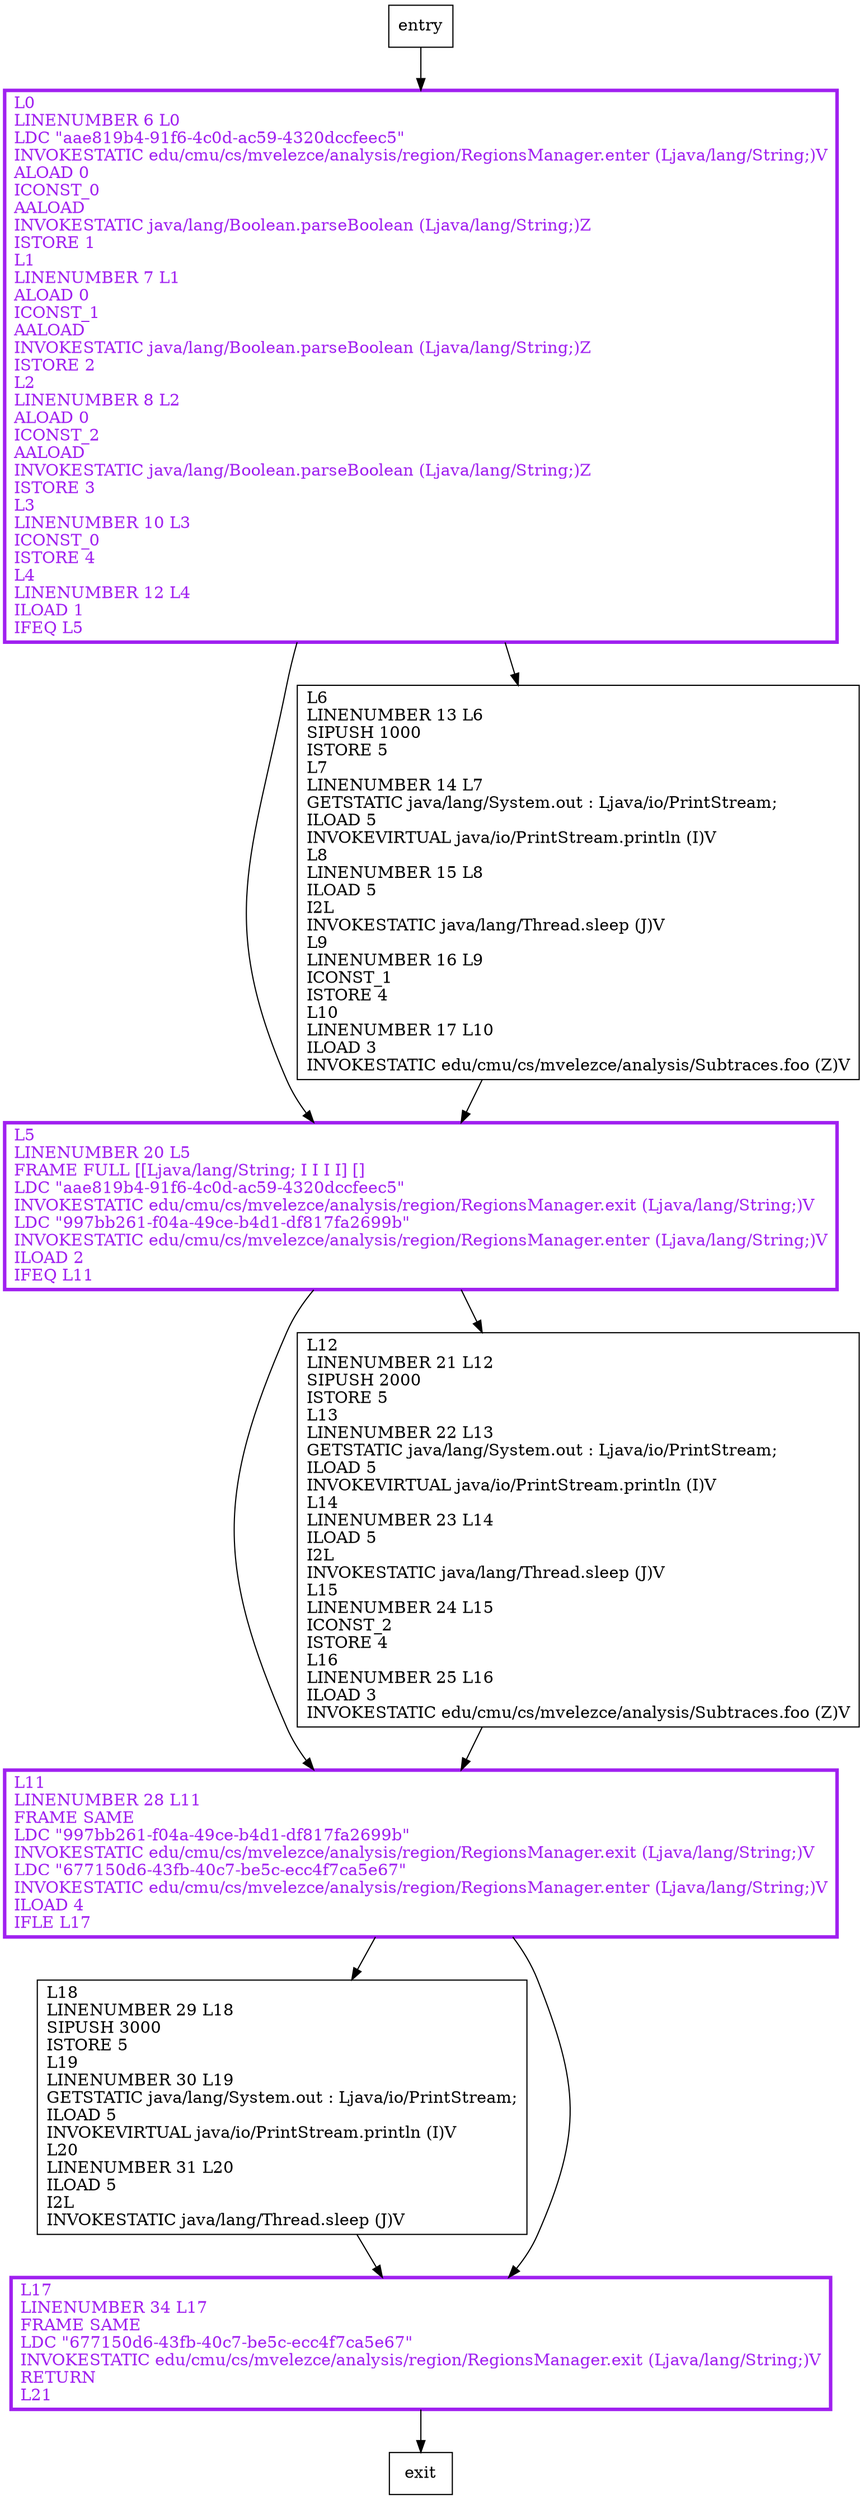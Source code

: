 digraph main {
node [shape=record];
1628800110 [label="L0\lLINENUMBER 6 L0\lLDC \"aae819b4-91f6-4c0d-ac59-4320dccfeec5\"\lINVOKESTATIC edu/cmu/cs/mvelezce/analysis/region/RegionsManager.enter (Ljava/lang/String;)V\lALOAD 0\lICONST_0\lAALOAD\lINVOKESTATIC java/lang/Boolean.parseBoolean (Ljava/lang/String;)Z\lISTORE 1\lL1\lLINENUMBER 7 L1\lALOAD 0\lICONST_1\lAALOAD\lINVOKESTATIC java/lang/Boolean.parseBoolean (Ljava/lang/String;)Z\lISTORE 2\lL2\lLINENUMBER 8 L2\lALOAD 0\lICONST_2\lAALOAD\lINVOKESTATIC java/lang/Boolean.parseBoolean (Ljava/lang/String;)Z\lISTORE 3\lL3\lLINENUMBER 10 L3\lICONST_0\lISTORE 4\lL4\lLINENUMBER 12 L4\lILOAD 1\lIFEQ L5\l"];
468456841 [label="L5\lLINENUMBER 20 L5\lFRAME FULL [[Ljava/lang/String; I I I I] []\lLDC \"aae819b4-91f6-4c0d-ac59-4320dccfeec5\"\lINVOKESTATIC edu/cmu/cs/mvelezce/analysis/region/RegionsManager.exit (Ljava/lang/String;)V\lLDC \"997bb261-f04a-49ce-b4d1-df817fa2699b\"\lINVOKESTATIC edu/cmu/cs/mvelezce/analysis/region/RegionsManager.enter (Ljava/lang/String;)V\lILOAD 2\lIFEQ L11\l"];
580507907 [label="L18\lLINENUMBER 29 L18\lSIPUSH 3000\lISTORE 5\lL19\lLINENUMBER 30 L19\lGETSTATIC java/lang/System.out : Ljava/io/PrintStream;\lILOAD 5\lINVOKEVIRTUAL java/io/PrintStream.println (I)V\lL20\lLINENUMBER 31 L20\lILOAD 5\lI2L\lINVOKESTATIC java/lang/Thread.sleep (J)V\l"];
341381090 [label="L11\lLINENUMBER 28 L11\lFRAME SAME\lLDC \"997bb261-f04a-49ce-b4d1-df817fa2699b\"\lINVOKESTATIC edu/cmu/cs/mvelezce/analysis/region/RegionsManager.exit (Ljava/lang/String;)V\lLDC \"677150d6-43fb-40c7-be5c-ecc4f7ca5e67\"\lINVOKESTATIC edu/cmu/cs/mvelezce/analysis/region/RegionsManager.enter (Ljava/lang/String;)V\lILOAD 4\lIFLE L17\l"];
1475395523 [label="L6\lLINENUMBER 13 L6\lSIPUSH 1000\lISTORE 5\lL7\lLINENUMBER 14 L7\lGETSTATIC java/lang/System.out : Ljava/io/PrintStream;\lILOAD 5\lINVOKEVIRTUAL java/io/PrintStream.println (I)V\lL8\lLINENUMBER 15 L8\lILOAD 5\lI2L\lINVOKESTATIC java/lang/Thread.sleep (J)V\lL9\lLINENUMBER 16 L9\lICONST_1\lISTORE 4\lL10\lLINENUMBER 17 L10\lILOAD 3\lINVOKESTATIC edu/cmu/cs/mvelezce/analysis/Subtraces.foo (Z)V\l"];
1891984436 [label="L17\lLINENUMBER 34 L17\lFRAME SAME\lLDC \"677150d6-43fb-40c7-be5c-ecc4f7ca5e67\"\lINVOKESTATIC edu/cmu/cs/mvelezce/analysis/region/RegionsManager.exit (Ljava/lang/String;)V\lRETURN\lL21\l"];
1495453683 [label="L12\lLINENUMBER 21 L12\lSIPUSH 2000\lISTORE 5\lL13\lLINENUMBER 22 L13\lGETSTATIC java/lang/System.out : Ljava/io/PrintStream;\lILOAD 5\lINVOKEVIRTUAL java/io/PrintStream.println (I)V\lL14\lLINENUMBER 23 L14\lILOAD 5\lI2L\lINVOKESTATIC java/lang/Thread.sleep (J)V\lL15\lLINENUMBER 24 L15\lICONST_2\lISTORE 4\lL16\lLINENUMBER 25 L16\lILOAD 3\lINVOKESTATIC edu/cmu/cs/mvelezce/analysis/Subtraces.foo (Z)V\l"];
entry;
exit;
entry -> 1628800110;
1628800110 -> 468456841;
1628800110 -> 1475395523;
468456841 -> 341381090;
468456841 -> 1495453683;
580507907 -> 1891984436;
341381090 -> 580507907;
341381090 -> 1891984436;
1475395523 -> 468456841;
1891984436 -> exit;
1495453683 -> 341381090;
1628800110[fontcolor="purple", penwidth=3, color="purple"];
468456841[fontcolor="purple", penwidth=3, color="purple"];
341381090[fontcolor="purple", penwidth=3, color="purple"];
1891984436[fontcolor="purple", penwidth=3, color="purple"];
}
